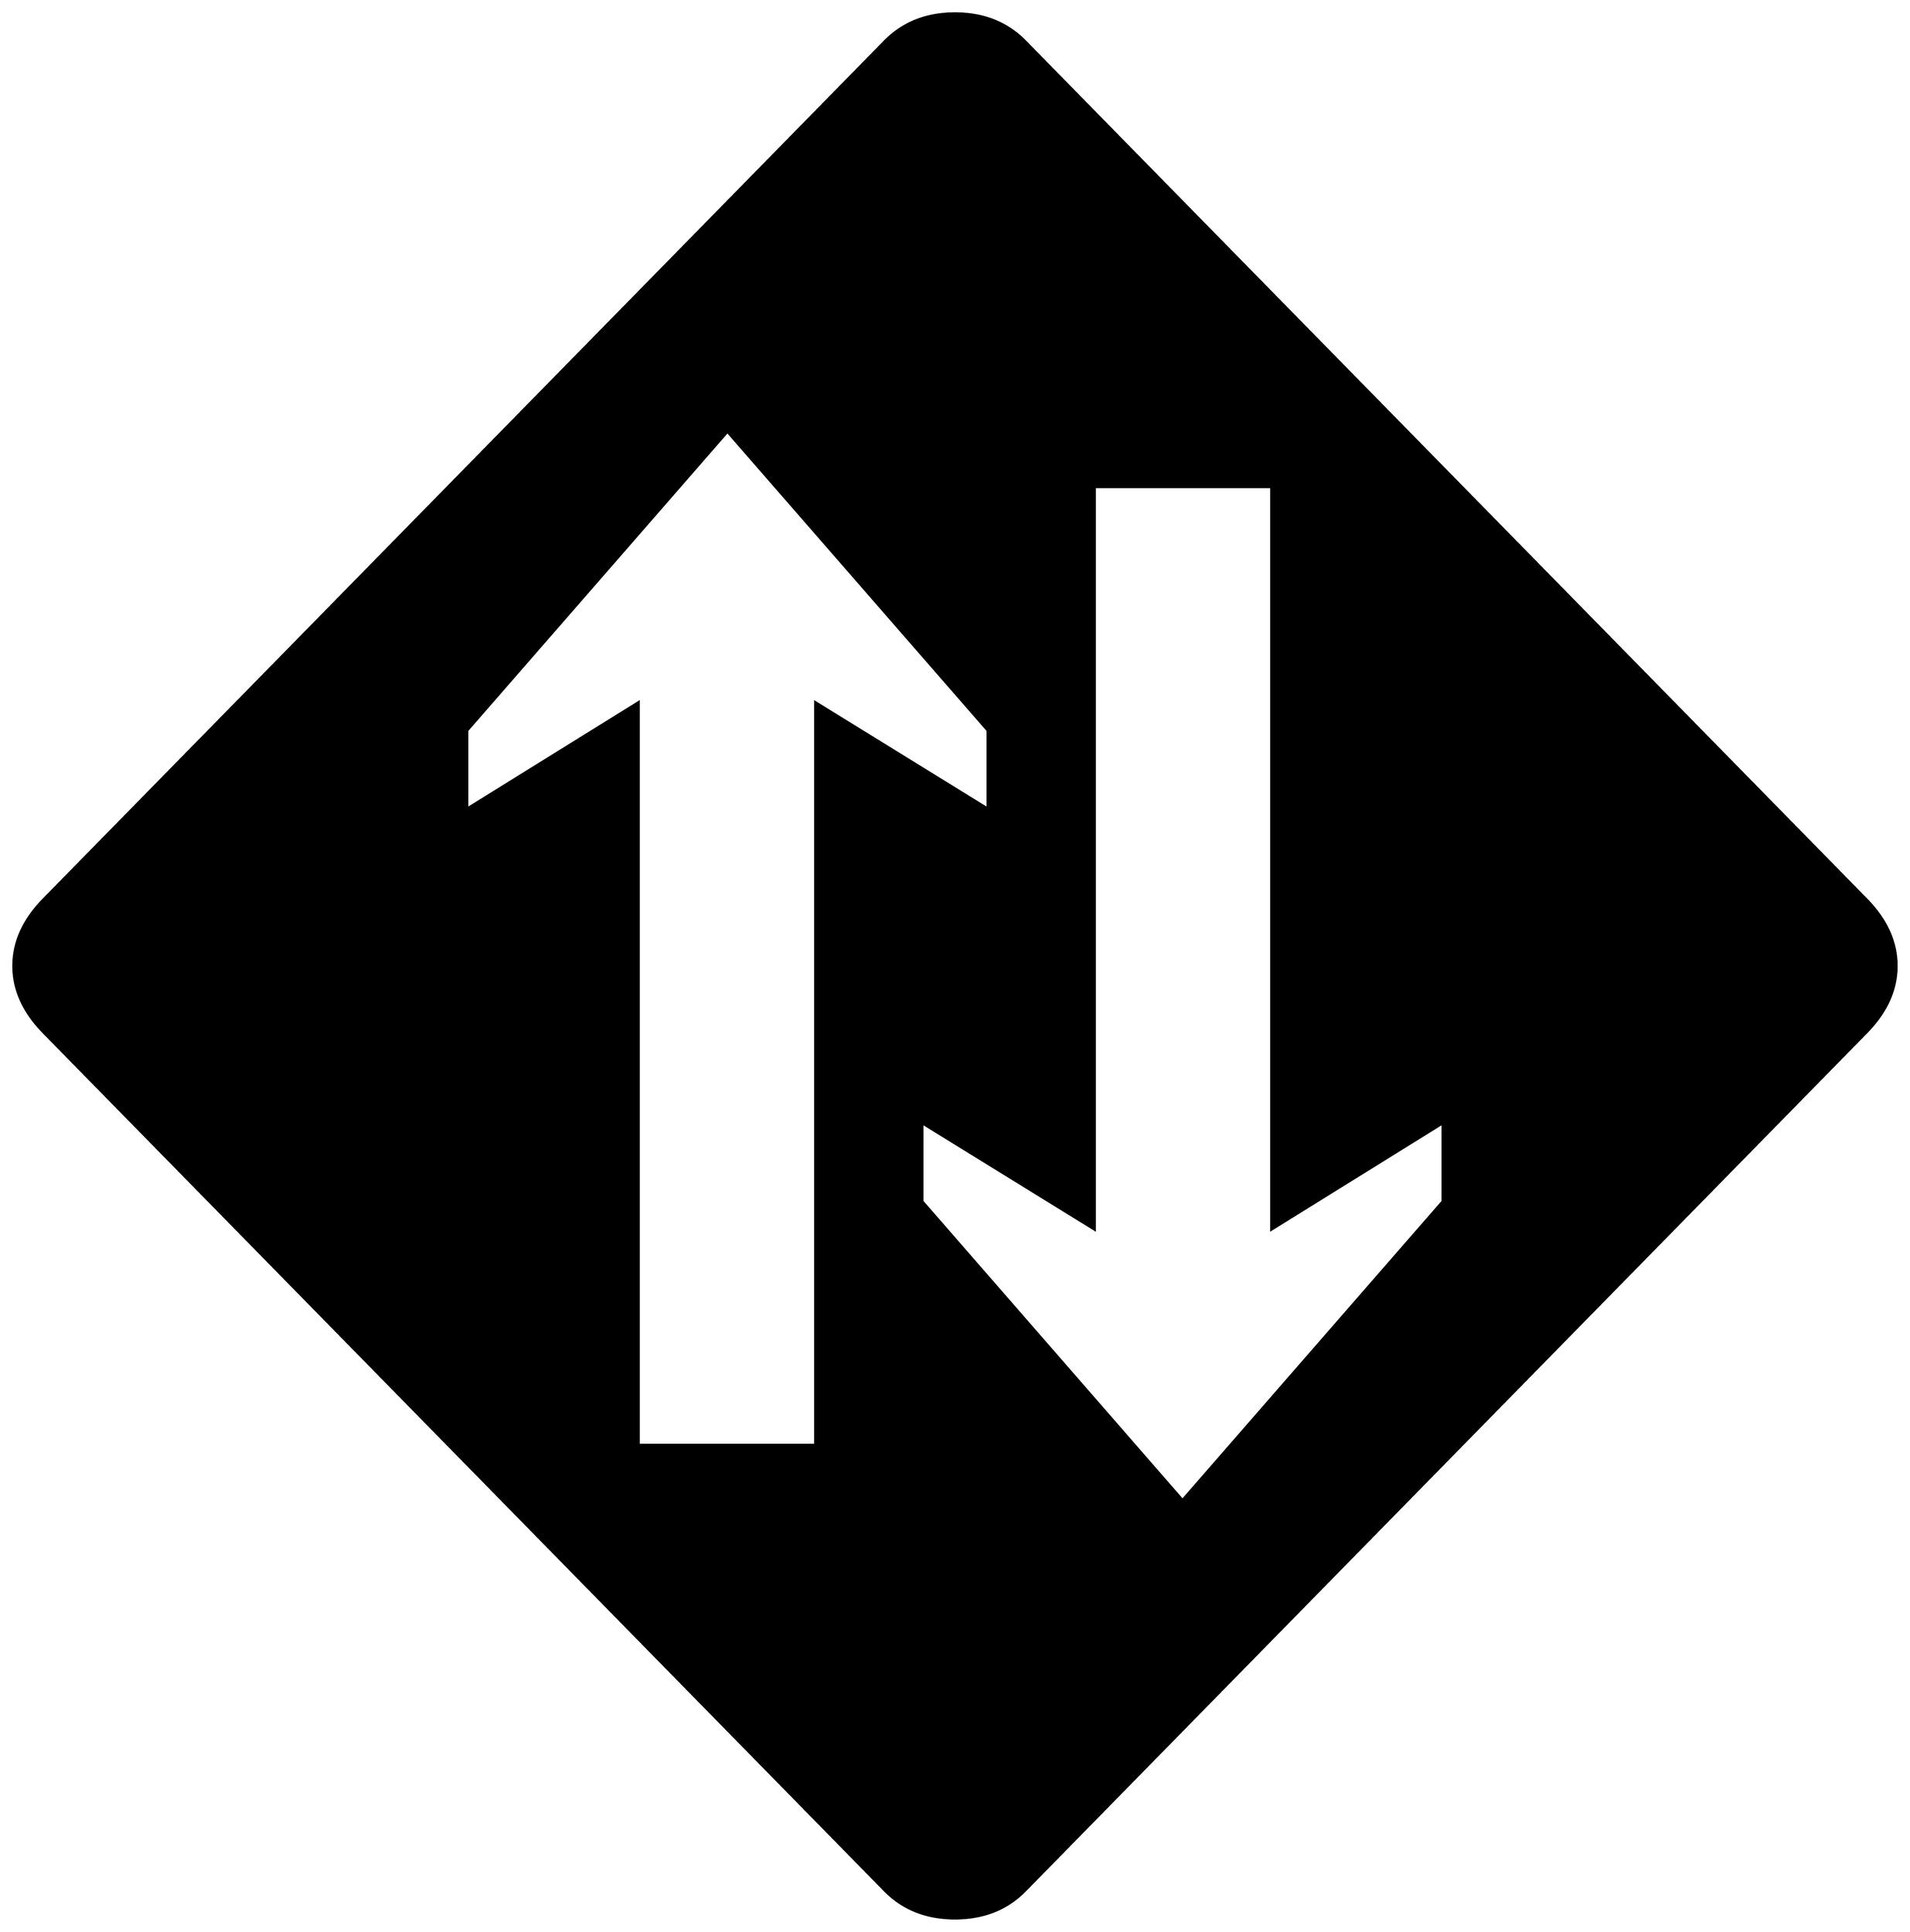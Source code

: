


\begin{tikzpicture}[y=0.80pt, x=0.80pt, yscale=-1.0, xscale=1.0, inner sep=0pt, outer sep=0pt]
\begin{scope}[shift={(100.0,1706.0)},nonzero rule]
  \path[draw=.,fill=.,line width=1.600pt] (1980.0,-582.0) ..
    controls (1980.0,-558.0) and (1970.0,-535.667) ..
    (1950.0,-515.0) -- (1096.0,356.0) .. controls (1077.333,375.333)
    and (1053.333,385.0) .. (1024.0,385.0) .. controls
    (994.667,385.0) and (970.667,375.333) .. (952.0,356.0) --
    (98.0,-515.0) .. controls (78.0,-535.667) and (68.0,-558.0) ..
    (68.0,-582.0) .. controls (68.0,-606.0) and (78.0,-628.333) ..
    (98.0,-649.0) -- (952.0,-1520.0) .. controls (970.667,-1539.333)
    and (994.667,-1549.0) .. (1024.0,-1549.0) .. controls
    (1053.333,-1549.0) and (1077.333,-1539.333) .. (1096.0,-1520.0) --
    (1950.0,-649.0) .. controls (1970.0,-628.333) and
    (1980.0,-606.0) .. (1980.0,-582.0) -- cycle(1519.0,-343.0)
    -- (1519.0,-422.0) -- (1345.0,-314.0) -- (1345.0,-1068.0) --
    (1166.0,-1068.0) -- (1166.0,-314.0) -- (991.0,-422.0) --
    (991.0,-343.0) -- (1255.0,-40.0) -- (1519.0,-343.0) --
    cycle(1057.0,-742.0) -- (1057.0,-821.0) -- (793.0,-1124.0)
    -- (529.0,-821.0) -- (529.0,-742.0) -- (703.0,-850.0) --
    (703.0,-96.0) -- (882.0,-96.0) -- (882.0,-850.0) --
    (1057.0,-742.0) -- cycle;
\end{scope}

\end{tikzpicture}

